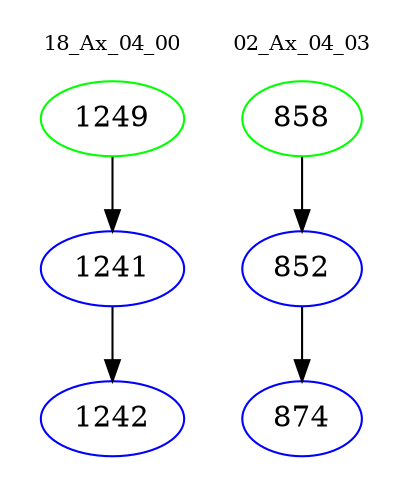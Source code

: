 digraph{
subgraph cluster_0 {
color = white
label = "18_Ax_04_00";
fontsize=10;
T0_1249 [label="1249", color="green"]
T0_1249 -> T0_1241 [color="black"]
T0_1241 [label="1241", color="blue"]
T0_1241 -> T0_1242 [color="black"]
T0_1242 [label="1242", color="blue"]
}
subgraph cluster_1 {
color = white
label = "02_Ax_04_03";
fontsize=10;
T1_858 [label="858", color="green"]
T1_858 -> T1_852 [color="black"]
T1_852 [label="852", color="blue"]
T1_852 -> T1_874 [color="black"]
T1_874 [label="874", color="blue"]
}
}
